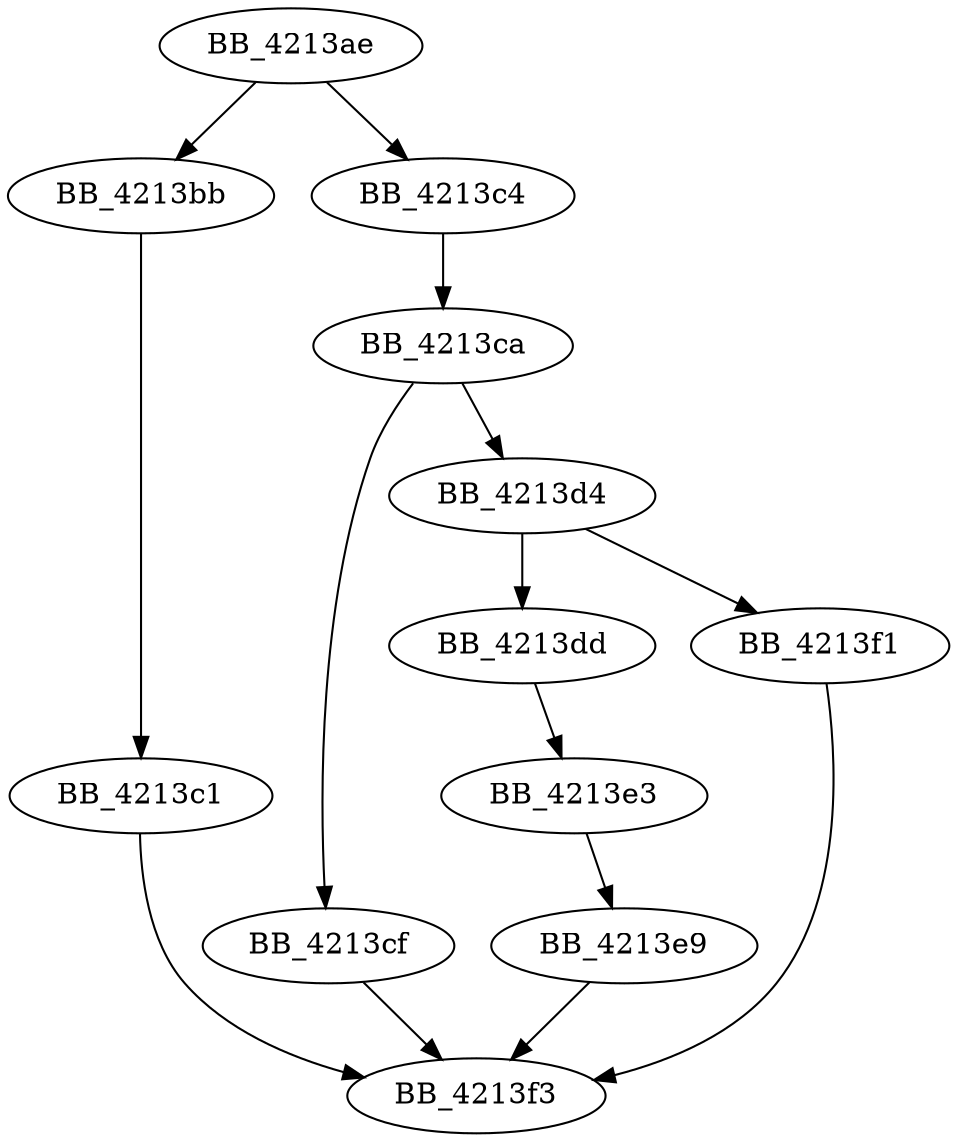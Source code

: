 DiGraph __fflush_nolock{
BB_4213ae->BB_4213bb
BB_4213ae->BB_4213c4
BB_4213bb->BB_4213c1
BB_4213c1->BB_4213f3
BB_4213c4->BB_4213ca
BB_4213ca->BB_4213cf
BB_4213ca->BB_4213d4
BB_4213cf->BB_4213f3
BB_4213d4->BB_4213dd
BB_4213d4->BB_4213f1
BB_4213dd->BB_4213e3
BB_4213e3->BB_4213e9
BB_4213e9->BB_4213f3
BB_4213f1->BB_4213f3
}
